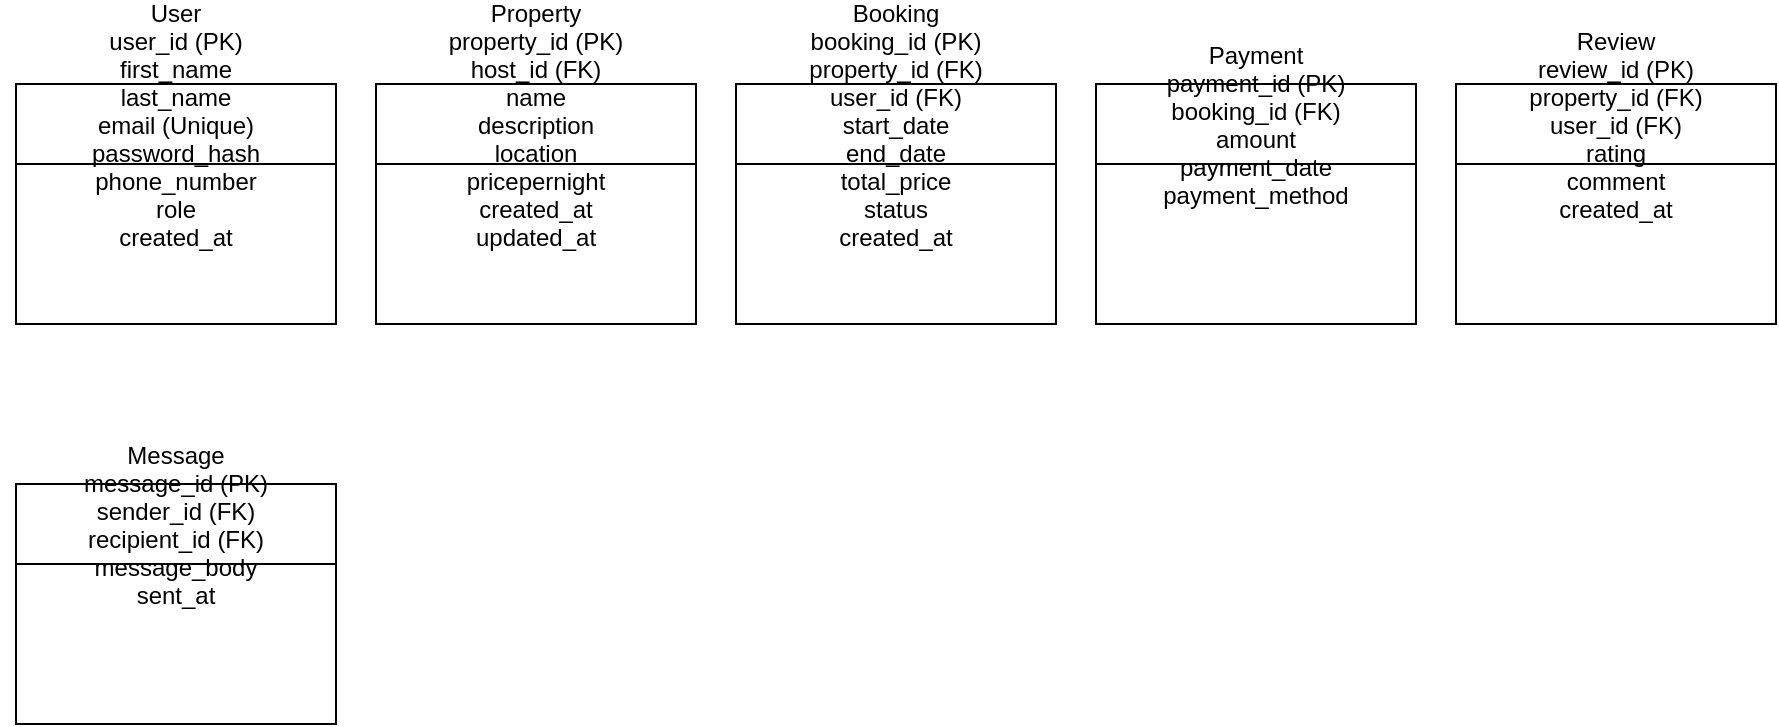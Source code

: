 <mxfile><diagram name="ER Diagram"><mxGraphModel><root><mxCell id="0" /><mxCell id="1" parent="0" /><mxCell id="2" value="User&#10;user_id (PK)&#10;first_name&#10;last_name&#10;email (Unique)&#10;password_hash&#10;phone_number&#10;role&#10;created_at" style="shape=swimlane;" vertex="1" edge="0" parent="1"><mxGeometry x="0" y="0" width="160" height="120" as="geometry" /></mxCell><mxCell id="3" value="Property&#10;property_id (PK)&#10;host_id (FK)&#10;name&#10;description&#10;location&#10;pricepernight&#10;created_at&#10;updated_at" style="shape=swimlane;" vertex="1" edge="0" parent="1"><mxGeometry x="180" y="0" width="160" height="120" as="geometry" /></mxCell><mxCell id="4" value="Booking&#10;booking_id (PK)&#10;property_id (FK)&#10;user_id (FK)&#10;start_date&#10;end_date&#10;total_price&#10;status&#10;created_at" style="shape=swimlane;" vertex="1" edge="0" parent="1"><mxGeometry x="360" y="0" width="160" height="120" as="geometry" /></mxCell><mxCell id="5" value="Payment&#10;payment_id (PK)&#10;booking_id (FK)&#10;amount&#10;payment_date&#10;payment_method" style="shape=swimlane;" vertex="1" edge="0" parent="1"><mxGeometry x="540" y="0" width="160" height="120" as="geometry" /></mxCell><mxCell id="6" value="Review&#10;review_id (PK)&#10;property_id (FK)&#10;user_id (FK)&#10;rating&#10;comment&#10;created_at" style="shape=swimlane;" vertex="1" edge="0" parent="1"><mxGeometry x="720" y="0" width="160" height="120" as="geometry" /></mxCell><mxCell id="7" value="Message&#10;message_id (PK)&#10;sender_id (FK)&#10;recipient_id (FK)&#10;message_body&#10;sent_at" style="shape=swimlane;" vertex="1" edge="0" parent="1"><mxGeometry x="0" y="200" width="160" height="120" as="geometry" /></mxCell><mxCell id="8" value="" style="endArrow=block;" vertex="0" edge="1" parent="1" source="2" target="3" /><mxCell id="9" value="" style="endArrow=block;" vertex="0" edge="1" parent="1" source="2" target="4" /><mxCell id="10" value="" style="endArrow=block;" vertex="0" edge="1" parent="1" source="3" target="4" /><mxCell id="11" value="" style="endArrow=block;" vertex="0" edge="1" parent="1" source="4" target="5" /><mxCell id="12" value="" style="endArrow=block;" vertex="0" edge="1" parent="1" source="3" target="6" /><mxCell id="13" value="" style="endArrow=block;" vertex="0" edge="1" parent="1" source="2" target="6" /><mxCell id="14" value="" style="endArrow=block;" vertex="0" edge="1" parent="1" source="2" target="7" /><mxCell id="15" value="" style="endArrow=block;" vertex="0" edge="1" parent="1" source="2" target="7" /></root></mxGraphModel></diagram></mxfile>